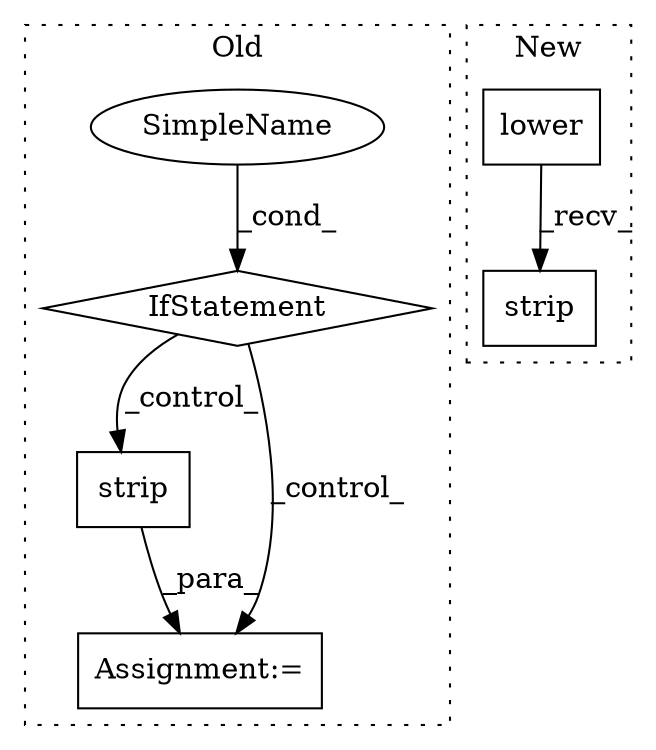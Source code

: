 digraph G {
subgraph cluster0 {
1 [label="strip" a="32" s="8995" l="7" shape="box"];
3 [label="Assignment:=" a="7" s="8980" l="1" shape="box"];
4 [label="SimpleName" a="42" s="" l="" shape="ellipse"];
6 [label="IfStatement" a="25" s="8937,8965" l="4,2" shape="diamond"];
label = "Old";
style="dotted";
}
subgraph cluster1 {
2 [label="lower" a="32" s="8961" l="7" shape="box"];
5 [label="strip" a="32" s="8969" l="7" shape="box"];
label = "New";
style="dotted";
}
1 -> 3 [label="_para_"];
2 -> 5 [label="_recv_"];
4 -> 6 [label="_cond_"];
6 -> 3 [label="_control_"];
6 -> 1 [label="_control_"];
}
